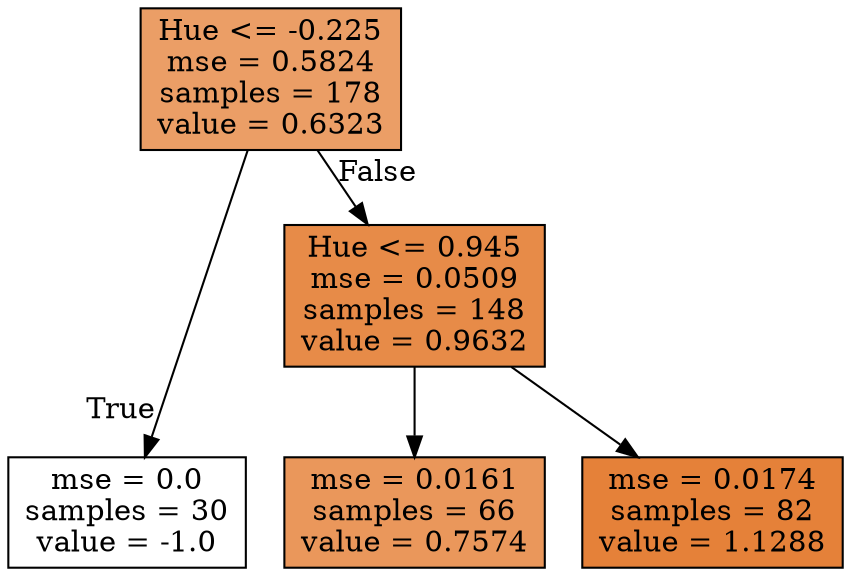 digraph Tree {
node [shape=box, style="filled", color="black"] ;
graph [ranksep=equally, splines=polyline] ;
0 [label="Hue <= -0.225\nmse = 0.5824\nsamples = 178\nvalue = 0.6323", fillcolor="#e58139c4"] ;
1 [label="mse = 0.0\nsamples = 30\nvalue = -1.0", fillcolor="#e5813900"] ;
0 -> 1 [labeldistance=2.5, labelangle=45, headlabel="True"] ;
2 [label="Hue <= 0.945\nmse = 0.0509\nsamples = 148\nvalue = 0.9632", fillcolor="#e58139eb"] ;
0 -> 2 [labeldistance=2.5, labelangle=-45, headlabel="False"] ;
3 [label="mse = 0.0161\nsamples = 66\nvalue = 0.7574", fillcolor="#e58139d3"] ;
2 -> 3 ;
4 [label="mse = 0.0174\nsamples = 82\nvalue = 1.1288", fillcolor="#e58139ff"] ;
2 -> 4 ;
{rank=same ; 0} ;
{rank=same ; 2} ;
{rank=same ; 1; 3; 4} ;
}